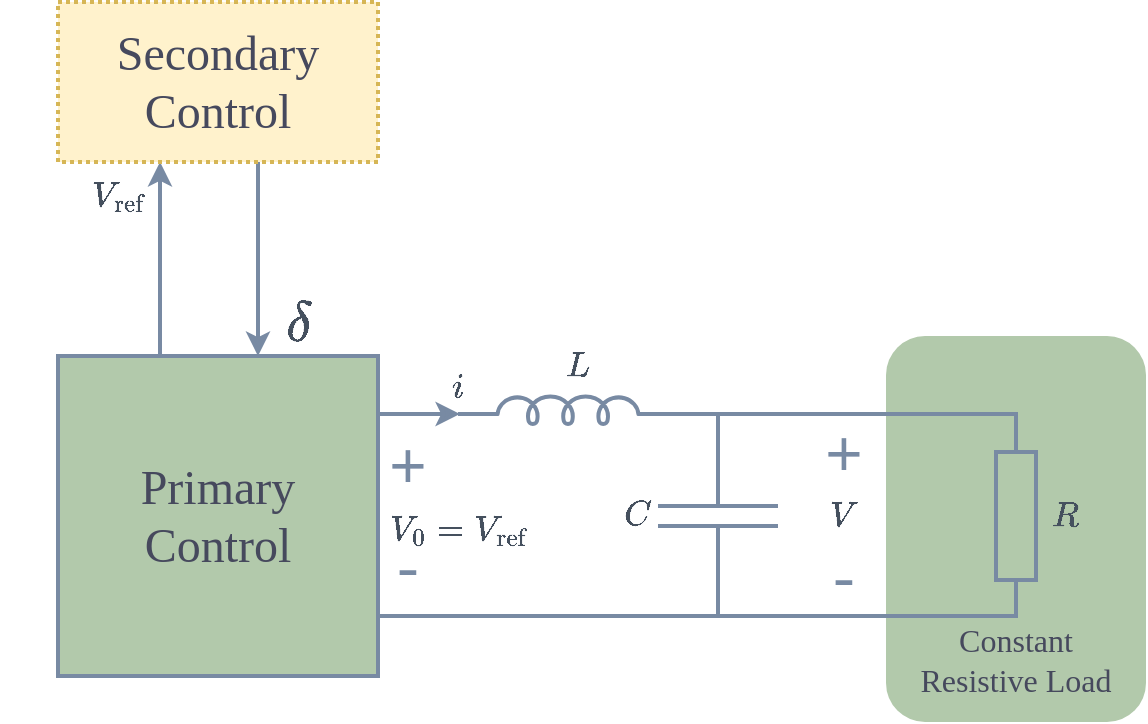 <mxfile version="21.0.2" type="device"><diagram name="Page-1" id="zYYkCIfrIalbJM40O9_U"><mxGraphModel dx="2241" dy="657" grid="1" gridSize="10" guides="1" tooltips="1" connect="1" arrows="1" fold="1" page="1" pageScale="1" pageWidth="850" pageHeight="1100" math="1" shadow="0"><root><mxCell id="0"/><mxCell id="1" parent="0"/><mxCell id="TyTnggXXmR2CARIFTQOe-10" value="" style="rounded=1;whiteSpace=wrap;html=1;strokeColor=none;fillColor=#B2C9AB;direction=south;labelBackgroundColor=none;fontColor=#46495D;" parent="1" vertex="1"><mxGeometry x="414" y="187" width="130" height="193" as="geometry"/></mxCell><mxCell id="TyTnggXXmR2CARIFTQOe-1" value="" style="pointerEvents=1;verticalLabelPosition=bottom;shadow=0;dashed=0;align=center;html=1;verticalAlign=top;shape=mxgraph.electrical.resistors.resistor_1;rotation=90;strokeWidth=2;labelBackgroundColor=none;fillColor=#B2C9AB;strokeColor=#788AA3;fontColor=#46495D;" parent="1" vertex="1"><mxGeometry x="429" y="267" width="100" height="20" as="geometry"/></mxCell><mxCell id="TyTnggXXmR2CARIFTQOe-2" value="" style="pointerEvents=1;verticalLabelPosition=bottom;shadow=0;dashed=0;align=center;html=1;verticalAlign=top;shape=mxgraph.electrical.inductors.inductor_5;strokeWidth=2;labelBackgroundColor=none;fillColor=#B2C9AB;strokeColor=#788AA3;fontColor=#46495D;" parent="1" vertex="1"><mxGeometry x="200" y="217" width="110" height="14" as="geometry"/></mxCell><mxCell id="TyTnggXXmR2CARIFTQOe-6" value="" style="endArrow=none;html=1;rounded=0;strokeWidth=2;labelBackgroundColor=none;strokeColor=#788AA3;fontColor=default;" parent="1" edge="1"><mxGeometry width="50" height="50" relative="1" as="geometry"><mxPoint x="310" y="226" as="sourcePoint"/><mxPoint x="480" y="226" as="targetPoint"/></mxGeometry></mxCell><mxCell id="TyTnggXXmR2CARIFTQOe-7" value="" style="endArrow=none;html=1;rounded=0;strokeWidth=2;labelBackgroundColor=none;strokeColor=#788AA3;fontColor=default;" parent="1" edge="1"><mxGeometry width="50" height="50" relative="1" as="geometry"><mxPoint x="160" y="327" as="sourcePoint"/><mxPoint x="480" y="327" as="targetPoint"/></mxGeometry></mxCell><mxCell id="TyTnggXXmR2CARIFTQOe-9" value="&lt;font style=&quot;font-size: 24px;&quot; face=&quot;Times New Roman&quot;&gt;Primary&lt;br&gt;Control&lt;/font&gt;" style="whiteSpace=wrap;html=1;aspect=fixed;strokeWidth=2;labelBackgroundColor=none;fillColor=#B2C9AB;strokeColor=#788AA3;fontColor=#46495D;" parent="1" vertex="1"><mxGeometry y="197" width="160" height="160" as="geometry"/></mxCell><mxCell id="TyTnggXXmR2CARIFTQOe-11" value="&lt;font face=&quot;Times New Roman&quot; style=&quot;font-size: 16px;&quot;&gt;Constant Resistive Load&lt;/font&gt;" style="text;html=1;strokeColor=none;fillColor=none;align=center;verticalAlign=middle;whiteSpace=wrap;rounded=0;fontColor=#46495D;labelBackgroundColor=none;" parent="1" vertex="1"><mxGeometry x="424" y="334" width="110" height="30" as="geometry"/></mxCell><mxCell id="JUXggfRcUw9-_erAED3k-1" value="&lt;font color=&quot;#788aa3&quot; style=&quot;font-size: 32px;&quot; face=&quot;Times New Roman&quot;&gt;-&lt;/font&gt;" style="text;html=1;strokeColor=none;fillColor=none;align=center;verticalAlign=middle;whiteSpace=wrap;rounded=0;labelBackgroundColor=none;fontColor=#46495D;" parent="1" vertex="1"><mxGeometry x="363" y="292" width="60" height="30" as="geometry"/></mxCell><mxCell id="JUXggfRcUw9-_erAED3k-2" value="&lt;font color=&quot;#788aa3&quot; style=&quot;font-size: 32px;&quot; face=&quot;Times New Roman&quot;&gt;-&lt;/font&gt;" style="text;html=1;strokeColor=none;fillColor=none;align=center;verticalAlign=middle;whiteSpace=wrap;rounded=0;labelBackgroundColor=none;fontColor=#46495D;" parent="1" vertex="1"><mxGeometry x="145" y="287" width="60" height="30" as="geometry"/></mxCell><mxCell id="JUXggfRcUw9-_erAED3k-3" value="&lt;font color=&quot;#788aa3&quot; style=&quot;font-size: 32px;&quot;&gt;+&lt;/font&gt;" style="text;html=1;strokeColor=none;fillColor=none;align=center;verticalAlign=middle;whiteSpace=wrap;rounded=0;labelBackgroundColor=none;fontColor=#46495D;" parent="1" vertex="1"><mxGeometry x="145" y="237" width="60" height="30" as="geometry"/></mxCell><mxCell id="JUXggfRcUw9-_erAED3k-6" value="&lt;font color=&quot;#45505e&quot; style=&quot;font-size: 15px;&quot;&gt;$$V_0 = V_{\text{ref}}$$&lt;/font&gt;" style="text;html=1;strokeColor=none;fillColor=none;align=center;verticalAlign=middle;whiteSpace=wrap;rounded=0;fontSize=32;fontFamily=Helvetica;fontColor=#46495D;labelBackgroundColor=none;" parent="1" vertex="1"><mxGeometry x="160" y="267" width="80" height="33" as="geometry"/></mxCell><mxCell id="JUXggfRcUw9-_erAED3k-7" value="&lt;font color=&quot;#45505e&quot; style=&quot;font-size: 15px;&quot;&gt;$$V$$&lt;/font&gt;" style="text;html=1;strokeColor=none;fillColor=none;align=center;verticalAlign=middle;whiteSpace=wrap;rounded=0;fontSize=32;fontFamily=Helvetica;fontColor=#46495D;labelBackgroundColor=none;" parent="1" vertex="1"><mxGeometry x="353" y="262" width="80" height="30" as="geometry"/></mxCell><mxCell id="JUXggfRcUw9-_erAED3k-8" value="" style="endArrow=classic;html=1;rounded=0;strokeWidth=2;labelBackgroundColor=none;strokeColor=#788AA3;fontColor=default;endFill=1;" parent="1" edge="1"><mxGeometry width="50" height="50" relative="1" as="geometry"><mxPoint x="161" y="226" as="sourcePoint"/><mxPoint x="201" y="226" as="targetPoint"/></mxGeometry></mxCell><mxCell id="JUXggfRcUw9-_erAED3k-9" value="&lt;font color=&quot;#45505e&quot; style=&quot;font-size: 15px;&quot;&gt;$$i$$&lt;/font&gt;" style="text;html=1;strokeColor=none;fillColor=none;align=center;verticalAlign=middle;whiteSpace=wrap;rounded=0;fontSize=32;fontFamily=Helvetica;fontColor=#46495D;labelBackgroundColor=none;" parent="1" vertex="1"><mxGeometry x="160" y="197" width="80" height="30" as="geometry"/></mxCell><mxCell id="JUXggfRcUw9-_erAED3k-10" value="&lt;font color=&quot;#45505e&quot; style=&quot;font-size: 15px;&quot;&gt;$$L$$&lt;/font&gt;" style="text;html=1;strokeColor=none;fillColor=none;align=center;verticalAlign=middle;whiteSpace=wrap;rounded=0;fontSize=32;fontFamily=Helvetica;fontColor=#46495D;labelBackgroundColor=none;" parent="1" vertex="1"><mxGeometry x="220" y="187" width="80" height="30" as="geometry"/></mxCell><mxCell id="JUXggfRcUw9-_erAED3k-11" value="&lt;font color=&quot;#45505e&quot; style=&quot;font-size: 15px;&quot;&gt;$$R$$&lt;/font&gt;" style="text;html=1;strokeColor=none;fillColor=none;align=center;verticalAlign=middle;whiteSpace=wrap;rounded=0;fontSize=32;fontFamily=Helvetica;fontColor=#46495D;labelBackgroundColor=none;" parent="1" vertex="1"><mxGeometry x="464" y="262" width="80" height="30" as="geometry"/></mxCell><mxCell id="JUXggfRcUw9-_erAED3k-12" value="" style="pointerEvents=1;verticalLabelPosition=bottom;shadow=0;dashed=0;align=center;html=1;verticalAlign=top;shape=mxgraph.electrical.capacitors.capacitor_1;fontFamily=Helvetica;fontSize=14;fontColor=#46495D;rotation=90;labelBackgroundColor=none;fillColor=#B2C9AB;strokeColor=#788AA3;strokeWidth=2;" parent="1" vertex="1"><mxGeometry x="280" y="247" width="100" height="60" as="geometry"/></mxCell><mxCell id="JUXggfRcUw9-_erAED3k-13" value="&lt;font color=&quot;#788aa3&quot; style=&quot;font-size: 32px;&quot;&gt;+&lt;/font&gt;" style="text;html=1;strokeColor=none;fillColor=none;align=center;verticalAlign=middle;whiteSpace=wrap;rounded=0;labelBackgroundColor=none;fontColor=#46495D;" parent="1" vertex="1"><mxGeometry x="363" y="231" width="60" height="30" as="geometry"/></mxCell><mxCell id="JUXggfRcUw9-_erAED3k-14" value="&lt;font color=&quot;#45505e&quot; style=&quot;font-size: 15px;&quot;&gt;$$C$$&lt;/font&gt;" style="text;html=1;strokeColor=none;fillColor=none;align=center;verticalAlign=middle;whiteSpace=wrap;rounded=0;fontSize=32;fontFamily=Helvetica;fontColor=#46495D;labelBackgroundColor=none;" parent="1" vertex="1"><mxGeometry x="250" y="261" width="80" height="30" as="geometry"/></mxCell><mxCell id="JUXggfRcUw9-_erAED3k-37" value="" style="endArrow=classic;html=1;rounded=0;strokeWidth=2;labelBackgroundColor=none;strokeColor=#788AA3;fontColor=default;endFill=1;" parent="1" edge="1"><mxGeometry width="50" height="50" relative="1" as="geometry"><mxPoint x="51" y="197" as="sourcePoint"/><mxPoint x="51" y="100" as="targetPoint"/></mxGeometry></mxCell><mxCell id="JUXggfRcUw9-_erAED3k-38" value="" style="endArrow=none;html=1;rounded=0;strokeWidth=2;labelBackgroundColor=none;strokeColor=#788AA3;fontColor=default;startArrow=classic;startFill=1;" parent="1" edge="1"><mxGeometry width="50" height="50" relative="1" as="geometry"><mxPoint x="100" y="197" as="sourcePoint"/><mxPoint x="100" y="100" as="targetPoint"/></mxGeometry></mxCell><mxCell id="JUXggfRcUw9-_erAED3k-40" value="&lt;font color=&quot;#45505e&quot; style=&quot;font-size: 24px;&quot;&gt;$$\delta$$&lt;/font&gt;" style="text;html=1;strokeColor=none;fillColor=none;align=center;verticalAlign=middle;whiteSpace=wrap;rounded=0;fontSize=32;fontFamily=Helvetica;fontColor=#46495D;labelBackgroundColor=none;" parent="1" vertex="1"><mxGeometry x="100" y="164" width="40" height="33" as="geometry"/></mxCell><mxCell id="JUXggfRcUw9-_erAED3k-41" value="&lt;font color=&quot;#45505e&quot; style=&quot;font-size: 15px;&quot;&gt;$$V_{\text{ref}}$$&lt;/font&gt;" style="text;html=1;strokeColor=none;fillColor=none;align=center;verticalAlign=middle;whiteSpace=wrap;rounded=0;fontSize=32;fontFamily=Helvetica;fontColor=#46495D;labelBackgroundColor=none;" parent="1" vertex="1"><mxGeometry x="-10" y="100" width="80" height="33" as="geometry"/></mxCell><mxCell id="8HQ3Sl0wKKg5NeCwsODM-1" value="&lt;span style=&quot;color: rgb(70, 73, 93); font-family: &amp;quot;Times New Roman&amp;quot;; font-size: 24px;&quot;&gt;Secondary Control&lt;/span&gt;" style="rounded=0;whiteSpace=wrap;html=1;fillColor=#fff2cc;strokeColor=#d6b656;strokeWidth=2;dashed=1;dashPattern=1 1;" vertex="1" parent="1"><mxGeometry y="20" width="160" height="80" as="geometry"/></mxCell></root></mxGraphModel></diagram></mxfile>